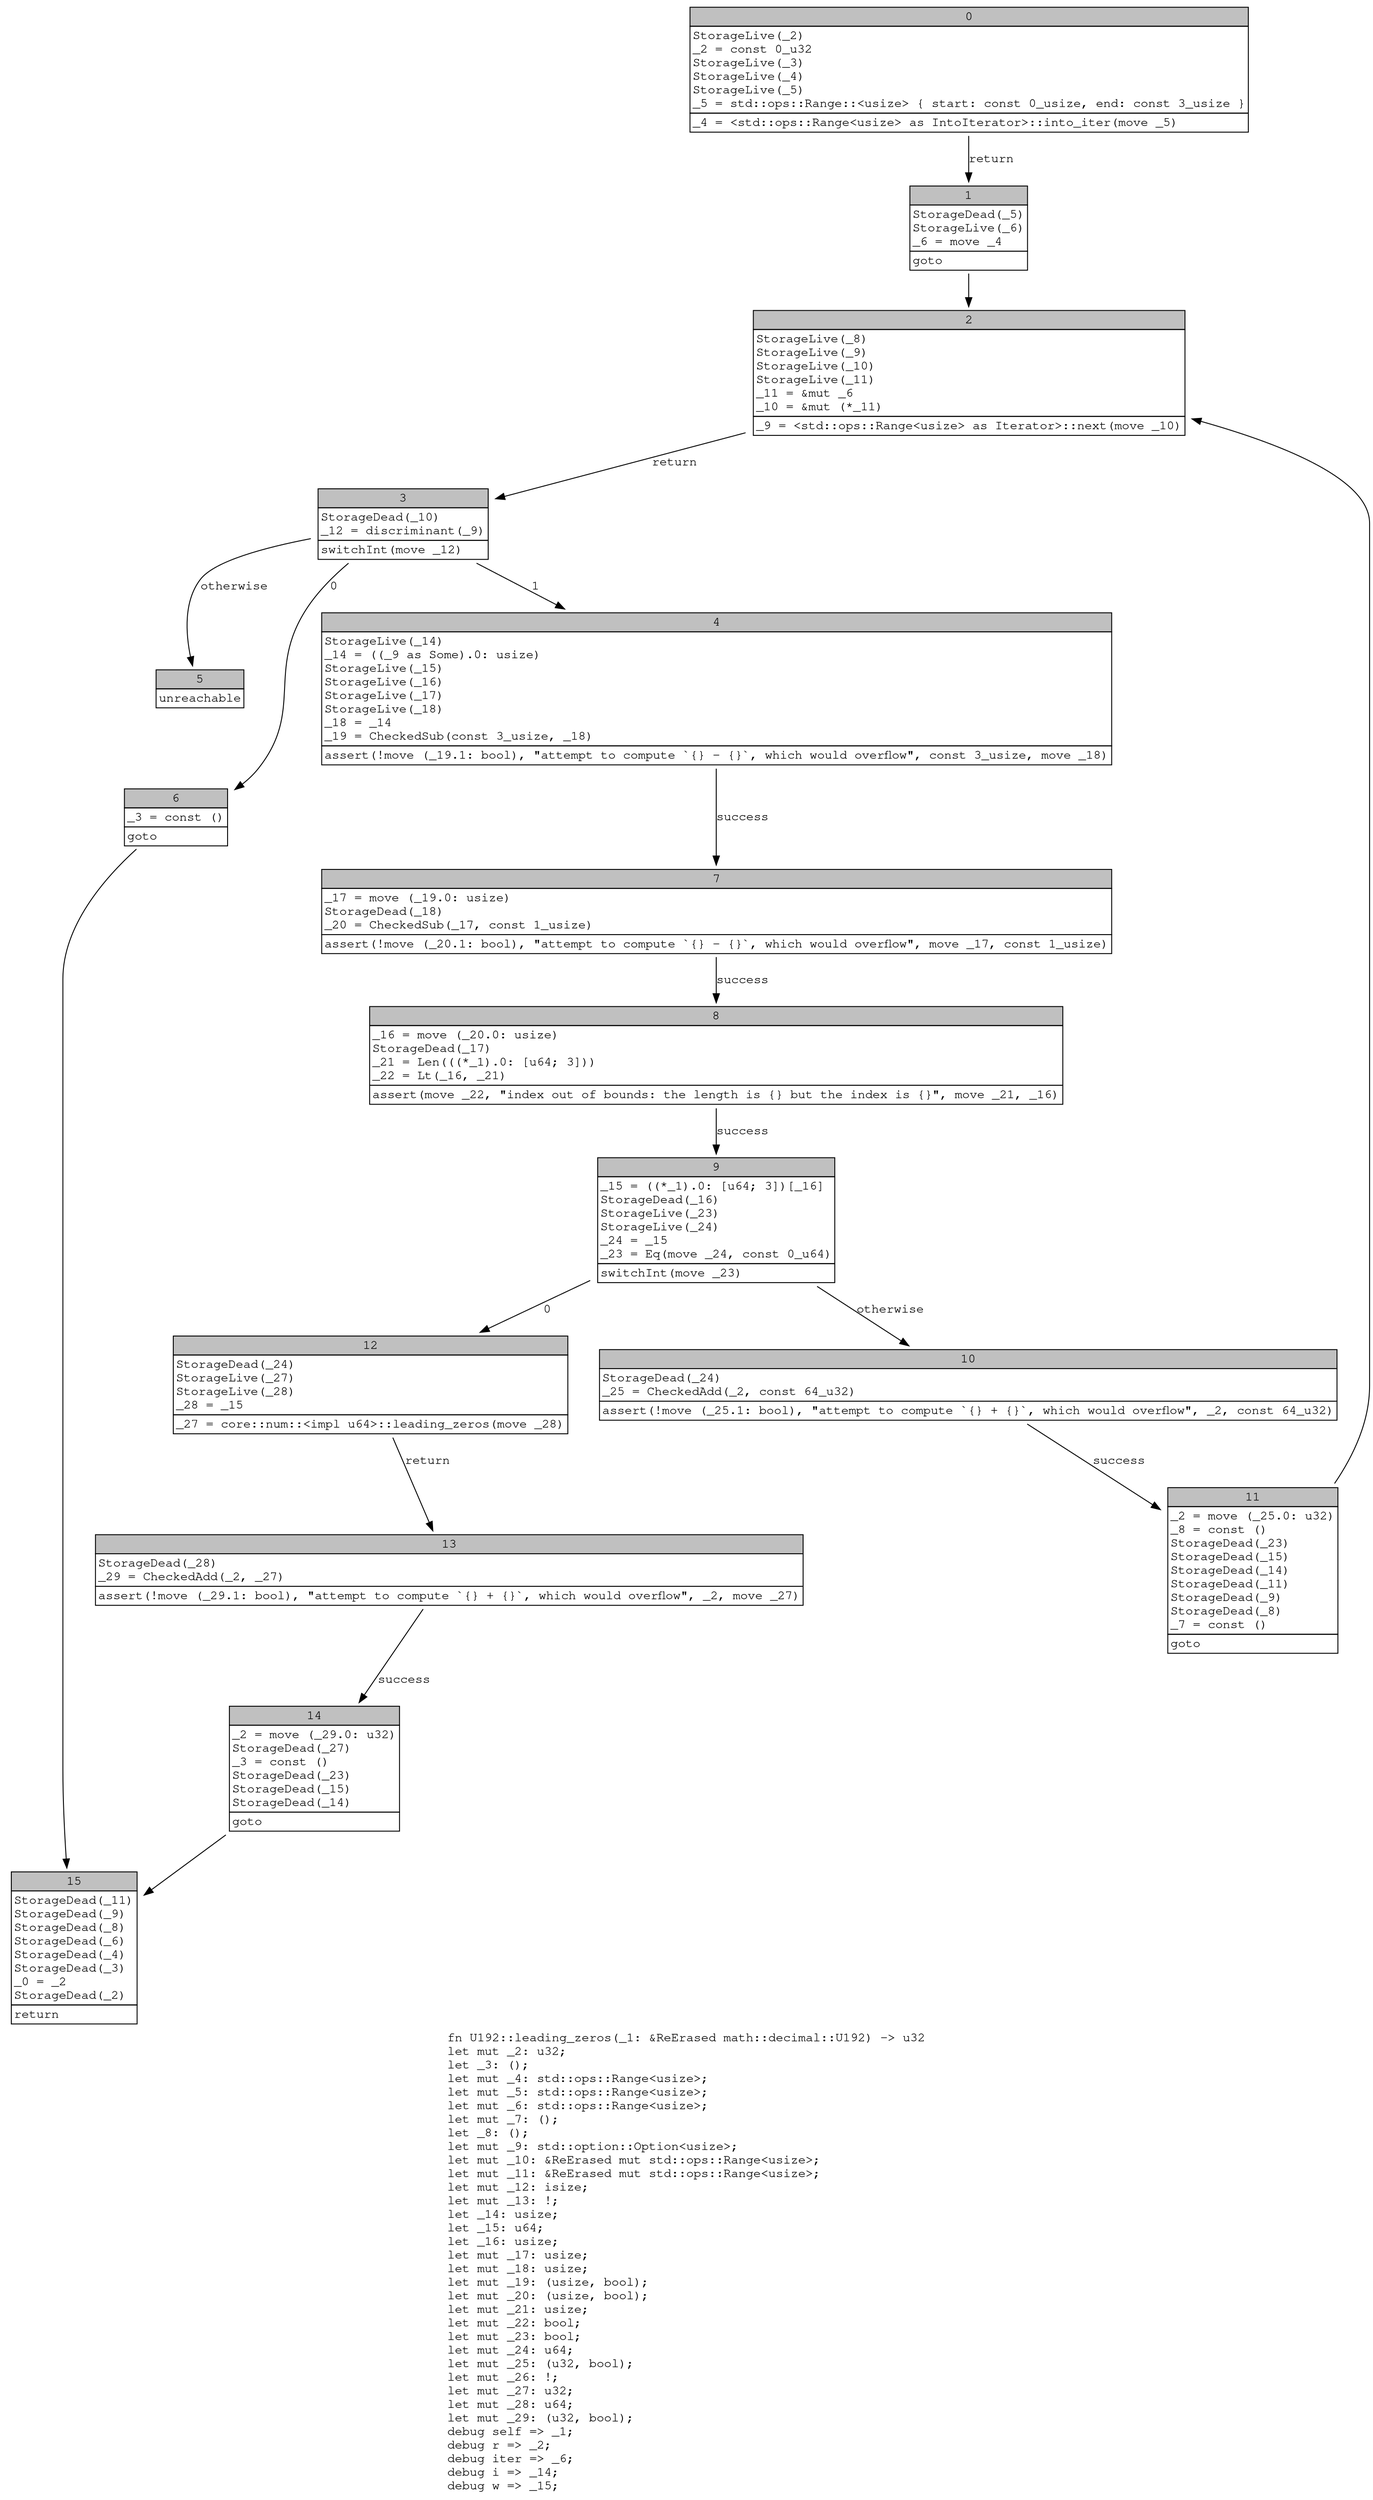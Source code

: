 digraph Mir_0_812 {
    graph [fontname="Courier, monospace"];
    node [fontname="Courier, monospace"];
    edge [fontname="Courier, monospace"];
    label=<fn U192::leading_zeros(_1: &amp;ReErased math::decimal::U192) -&gt; u32<br align="left"/>let mut _2: u32;<br align="left"/>let _3: ();<br align="left"/>let mut _4: std::ops::Range&lt;usize&gt;;<br align="left"/>let mut _5: std::ops::Range&lt;usize&gt;;<br align="left"/>let mut _6: std::ops::Range&lt;usize&gt;;<br align="left"/>let mut _7: ();<br align="left"/>let _8: ();<br align="left"/>let mut _9: std::option::Option&lt;usize&gt;;<br align="left"/>let mut _10: &amp;ReErased mut std::ops::Range&lt;usize&gt;;<br align="left"/>let mut _11: &amp;ReErased mut std::ops::Range&lt;usize&gt;;<br align="left"/>let mut _12: isize;<br align="left"/>let mut _13: !;<br align="left"/>let _14: usize;<br align="left"/>let _15: u64;<br align="left"/>let _16: usize;<br align="left"/>let mut _17: usize;<br align="left"/>let mut _18: usize;<br align="left"/>let mut _19: (usize, bool);<br align="left"/>let mut _20: (usize, bool);<br align="left"/>let mut _21: usize;<br align="left"/>let mut _22: bool;<br align="left"/>let mut _23: bool;<br align="left"/>let mut _24: u64;<br align="left"/>let mut _25: (u32, bool);<br align="left"/>let mut _26: !;<br align="left"/>let mut _27: u32;<br align="left"/>let mut _28: u64;<br align="left"/>let mut _29: (u32, bool);<br align="left"/>debug self =&gt; _1;<br align="left"/>debug r =&gt; _2;<br align="left"/>debug iter =&gt; _6;<br align="left"/>debug i =&gt; _14;<br align="left"/>debug w =&gt; _15;<br align="left"/>>;
    bb0__0_812 [shape="none", label=<<table border="0" cellborder="1" cellspacing="0"><tr><td bgcolor="gray" align="center" colspan="1">0</td></tr><tr><td align="left" balign="left">StorageLive(_2)<br/>_2 = const 0_u32<br/>StorageLive(_3)<br/>StorageLive(_4)<br/>StorageLive(_5)<br/>_5 = std::ops::Range::&lt;usize&gt; { start: const 0_usize, end: const 3_usize }<br/></td></tr><tr><td align="left">_4 = &lt;std::ops::Range&lt;usize&gt; as IntoIterator&gt;::into_iter(move _5)</td></tr></table>>];
    bb1__0_812 [shape="none", label=<<table border="0" cellborder="1" cellspacing="0"><tr><td bgcolor="gray" align="center" colspan="1">1</td></tr><tr><td align="left" balign="left">StorageDead(_5)<br/>StorageLive(_6)<br/>_6 = move _4<br/></td></tr><tr><td align="left">goto</td></tr></table>>];
    bb2__0_812 [shape="none", label=<<table border="0" cellborder="1" cellspacing="0"><tr><td bgcolor="gray" align="center" colspan="1">2</td></tr><tr><td align="left" balign="left">StorageLive(_8)<br/>StorageLive(_9)<br/>StorageLive(_10)<br/>StorageLive(_11)<br/>_11 = &amp;mut _6<br/>_10 = &amp;mut (*_11)<br/></td></tr><tr><td align="left">_9 = &lt;std::ops::Range&lt;usize&gt; as Iterator&gt;::next(move _10)</td></tr></table>>];
    bb3__0_812 [shape="none", label=<<table border="0" cellborder="1" cellspacing="0"><tr><td bgcolor="gray" align="center" colspan="1">3</td></tr><tr><td align="left" balign="left">StorageDead(_10)<br/>_12 = discriminant(_9)<br/></td></tr><tr><td align="left">switchInt(move _12)</td></tr></table>>];
    bb4__0_812 [shape="none", label=<<table border="0" cellborder="1" cellspacing="0"><tr><td bgcolor="gray" align="center" colspan="1">4</td></tr><tr><td align="left" balign="left">StorageLive(_14)<br/>_14 = ((_9 as Some).0: usize)<br/>StorageLive(_15)<br/>StorageLive(_16)<br/>StorageLive(_17)<br/>StorageLive(_18)<br/>_18 = _14<br/>_19 = CheckedSub(const 3_usize, _18)<br/></td></tr><tr><td align="left">assert(!move (_19.1: bool), &quot;attempt to compute `{} - {}`, which would overflow&quot;, const 3_usize, move _18)</td></tr></table>>];
    bb5__0_812 [shape="none", label=<<table border="0" cellborder="1" cellspacing="0"><tr><td bgcolor="gray" align="center" colspan="1">5</td></tr><tr><td align="left">unreachable</td></tr></table>>];
    bb6__0_812 [shape="none", label=<<table border="0" cellborder="1" cellspacing="0"><tr><td bgcolor="gray" align="center" colspan="1">6</td></tr><tr><td align="left" balign="left">_3 = const ()<br/></td></tr><tr><td align="left">goto</td></tr></table>>];
    bb7__0_812 [shape="none", label=<<table border="0" cellborder="1" cellspacing="0"><tr><td bgcolor="gray" align="center" colspan="1">7</td></tr><tr><td align="left" balign="left">_17 = move (_19.0: usize)<br/>StorageDead(_18)<br/>_20 = CheckedSub(_17, const 1_usize)<br/></td></tr><tr><td align="left">assert(!move (_20.1: bool), &quot;attempt to compute `{} - {}`, which would overflow&quot;, move _17, const 1_usize)</td></tr></table>>];
    bb8__0_812 [shape="none", label=<<table border="0" cellborder="1" cellspacing="0"><tr><td bgcolor="gray" align="center" colspan="1">8</td></tr><tr><td align="left" balign="left">_16 = move (_20.0: usize)<br/>StorageDead(_17)<br/>_21 = Len(((*_1).0: [u64; 3]))<br/>_22 = Lt(_16, _21)<br/></td></tr><tr><td align="left">assert(move _22, &quot;index out of bounds: the length is {} but the index is {}&quot;, move _21, _16)</td></tr></table>>];
    bb9__0_812 [shape="none", label=<<table border="0" cellborder="1" cellspacing="0"><tr><td bgcolor="gray" align="center" colspan="1">9</td></tr><tr><td align="left" balign="left">_15 = ((*_1).0: [u64; 3])[_16]<br/>StorageDead(_16)<br/>StorageLive(_23)<br/>StorageLive(_24)<br/>_24 = _15<br/>_23 = Eq(move _24, const 0_u64)<br/></td></tr><tr><td align="left">switchInt(move _23)</td></tr></table>>];
    bb10__0_812 [shape="none", label=<<table border="0" cellborder="1" cellspacing="0"><tr><td bgcolor="gray" align="center" colspan="1">10</td></tr><tr><td align="left" balign="left">StorageDead(_24)<br/>_25 = CheckedAdd(_2, const 64_u32)<br/></td></tr><tr><td align="left">assert(!move (_25.1: bool), &quot;attempt to compute `{} + {}`, which would overflow&quot;, _2, const 64_u32)</td></tr></table>>];
    bb11__0_812 [shape="none", label=<<table border="0" cellborder="1" cellspacing="0"><tr><td bgcolor="gray" align="center" colspan="1">11</td></tr><tr><td align="left" balign="left">_2 = move (_25.0: u32)<br/>_8 = const ()<br/>StorageDead(_23)<br/>StorageDead(_15)<br/>StorageDead(_14)<br/>StorageDead(_11)<br/>StorageDead(_9)<br/>StorageDead(_8)<br/>_7 = const ()<br/></td></tr><tr><td align="left">goto</td></tr></table>>];
    bb12__0_812 [shape="none", label=<<table border="0" cellborder="1" cellspacing="0"><tr><td bgcolor="gray" align="center" colspan="1">12</td></tr><tr><td align="left" balign="left">StorageDead(_24)<br/>StorageLive(_27)<br/>StorageLive(_28)<br/>_28 = _15<br/></td></tr><tr><td align="left">_27 = core::num::&lt;impl u64&gt;::leading_zeros(move _28)</td></tr></table>>];
    bb13__0_812 [shape="none", label=<<table border="0" cellborder="1" cellspacing="0"><tr><td bgcolor="gray" align="center" colspan="1">13</td></tr><tr><td align="left" balign="left">StorageDead(_28)<br/>_29 = CheckedAdd(_2, _27)<br/></td></tr><tr><td align="left">assert(!move (_29.1: bool), &quot;attempt to compute `{} + {}`, which would overflow&quot;, _2, move _27)</td></tr></table>>];
    bb14__0_812 [shape="none", label=<<table border="0" cellborder="1" cellspacing="0"><tr><td bgcolor="gray" align="center" colspan="1">14</td></tr><tr><td align="left" balign="left">_2 = move (_29.0: u32)<br/>StorageDead(_27)<br/>_3 = const ()<br/>StorageDead(_23)<br/>StorageDead(_15)<br/>StorageDead(_14)<br/></td></tr><tr><td align="left">goto</td></tr></table>>];
    bb15__0_812 [shape="none", label=<<table border="0" cellborder="1" cellspacing="0"><tr><td bgcolor="gray" align="center" colspan="1">15</td></tr><tr><td align="left" balign="left">StorageDead(_11)<br/>StorageDead(_9)<br/>StorageDead(_8)<br/>StorageDead(_6)<br/>StorageDead(_4)<br/>StorageDead(_3)<br/>_0 = _2<br/>StorageDead(_2)<br/></td></tr><tr><td align="left">return</td></tr></table>>];
    bb0__0_812 -> bb1__0_812 [label="return"];
    bb1__0_812 -> bb2__0_812 [label=""];
    bb2__0_812 -> bb3__0_812 [label="return"];
    bb3__0_812 -> bb6__0_812 [label="0"];
    bb3__0_812 -> bb4__0_812 [label="1"];
    bb3__0_812 -> bb5__0_812 [label="otherwise"];
    bb4__0_812 -> bb7__0_812 [label="success"];
    bb6__0_812 -> bb15__0_812 [label=""];
    bb7__0_812 -> bb8__0_812 [label="success"];
    bb8__0_812 -> bb9__0_812 [label="success"];
    bb9__0_812 -> bb12__0_812 [label="0"];
    bb9__0_812 -> bb10__0_812 [label="otherwise"];
    bb10__0_812 -> bb11__0_812 [label="success"];
    bb11__0_812 -> bb2__0_812 [label=""];
    bb12__0_812 -> bb13__0_812 [label="return"];
    bb13__0_812 -> bb14__0_812 [label="success"];
    bb14__0_812 -> bb15__0_812 [label=""];
}
